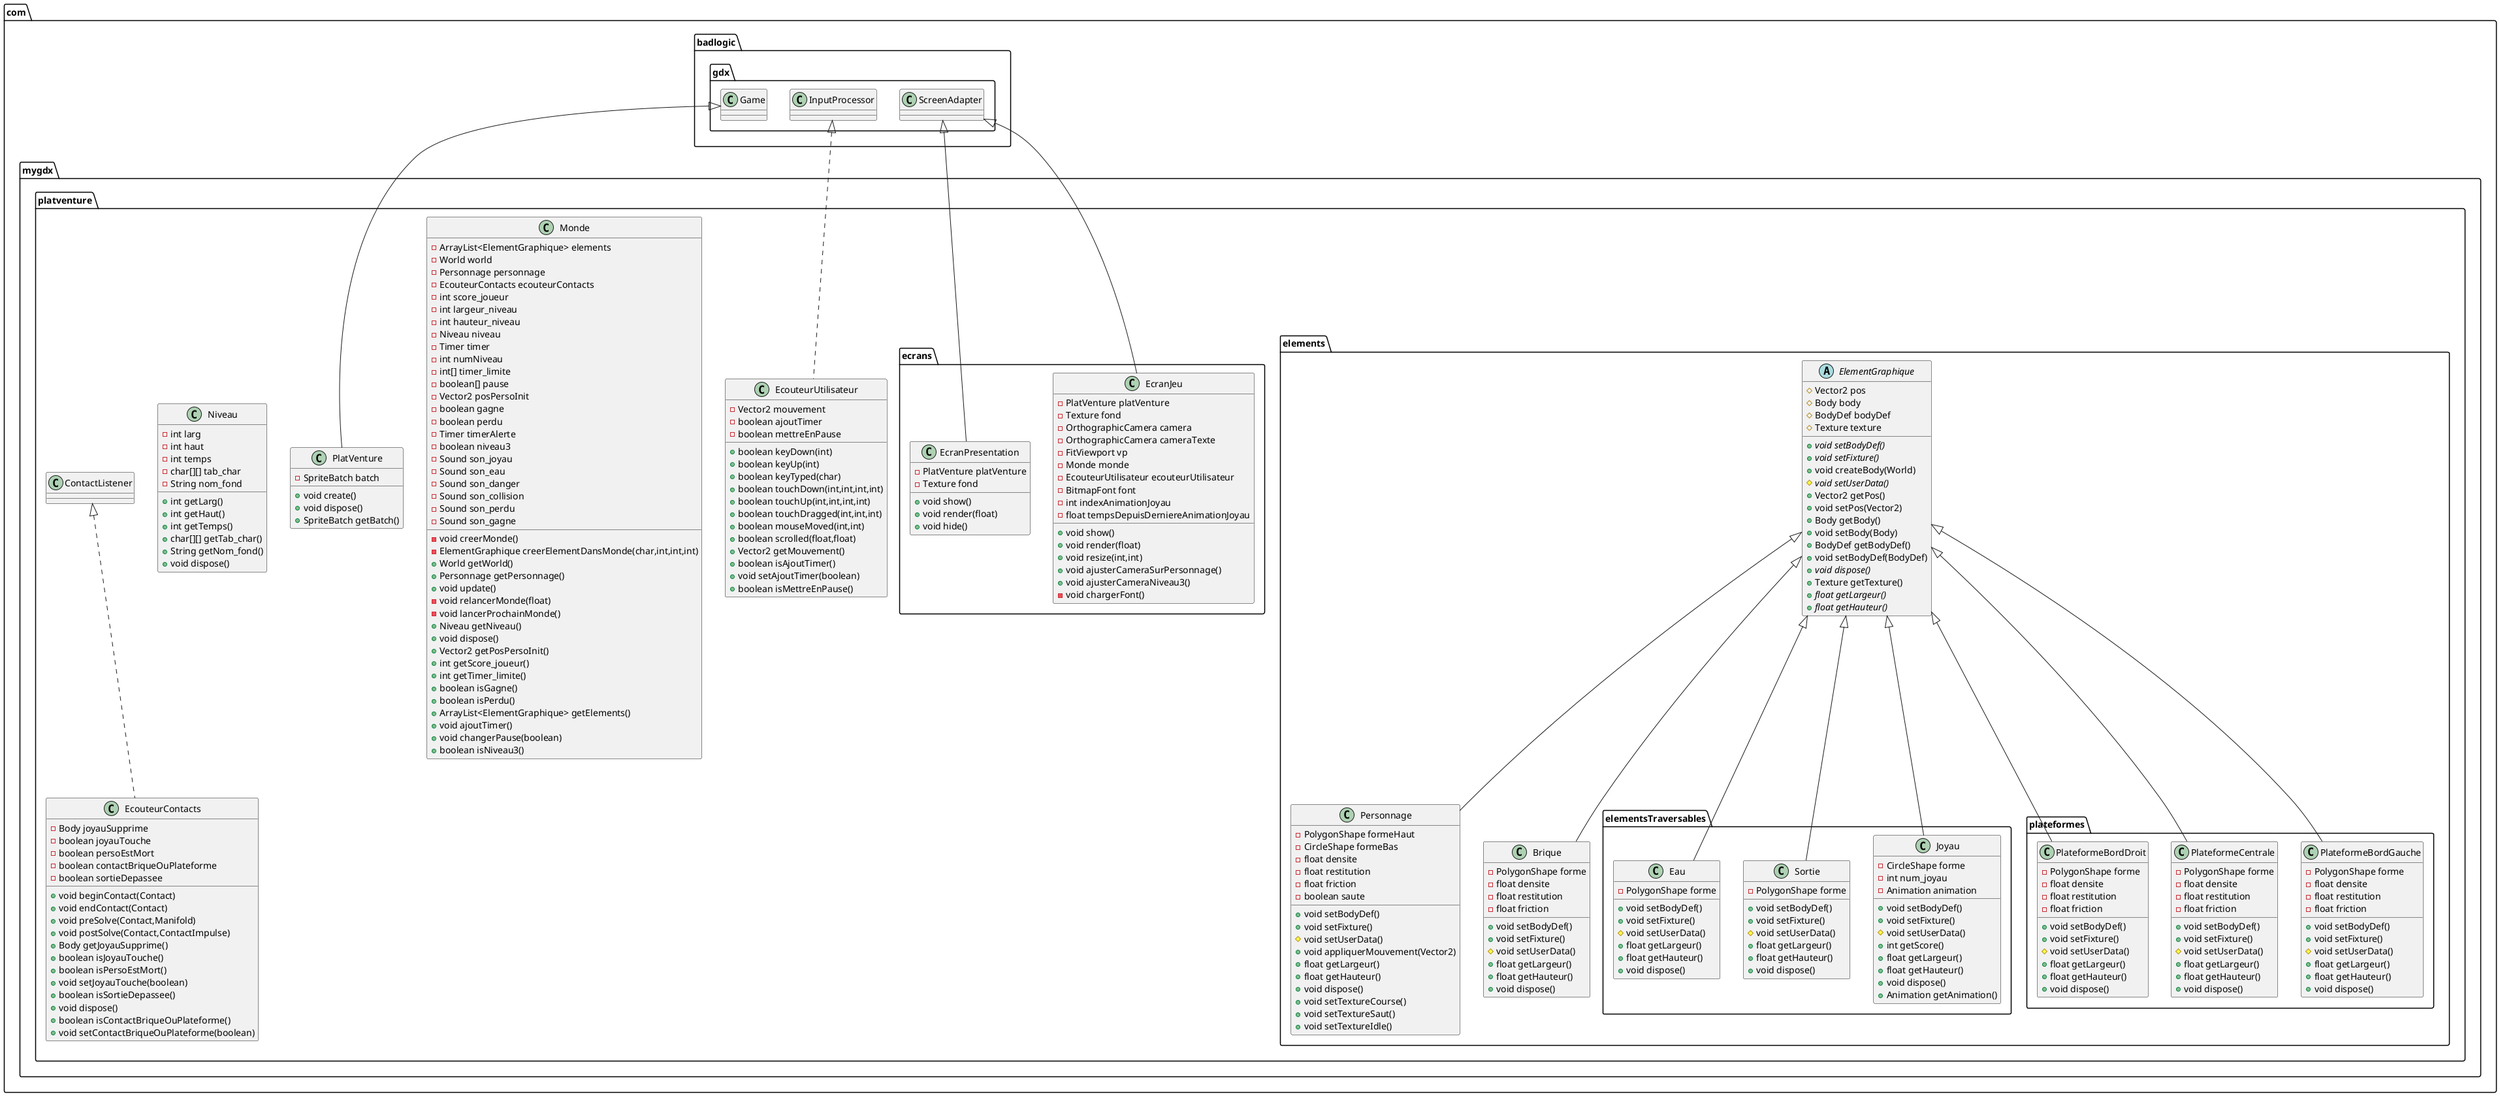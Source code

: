 @startuml
class com.mygdx.platventure.EcouteurContacts {
- Body joyauSupprime
- boolean joyauTouche
- boolean persoEstMort
- boolean contactBriqueOuPlateforme
- boolean sortieDepassee
+ void beginContact(Contact)
+ void endContact(Contact)
+ void preSolve(Contact,Manifold)
+ void postSolve(Contact,ContactImpulse)
+ Body getJoyauSupprime()
+ boolean isJoyauTouche()
+ boolean isPersoEstMort()
+ void setJoyauTouche(boolean)
+ boolean isSortieDepassee()
+ void dispose()
+ boolean isContactBriqueOuPlateforme()
+ void setContactBriqueOuPlateforme(boolean)
}
class com.mygdx.platventure.elements.Personnage {
- PolygonShape formeHaut
- CircleShape formeBas
- float densite
- float restitution
- float friction
- boolean saute
+ void setBodyDef()
+ void setFixture()
# void setUserData()
+ void appliquerMouvement(Vector2)
+ float getLargeur()
+ float getHauteur()
+ void dispose()
+ void setTextureCourse()
+ void setTextureSaut()
+ void setTextureIdle()
}
class com.mygdx.platventure.elements.elementsTraversables.Joyau {
- CircleShape forme
- int num_joyau
- Animation animation
+ void setBodyDef()
+ void setFixture()
# void setUserData()
+ int getScore()
+ float getLargeur()
+ float getHauteur()
+ void dispose()
+ Animation getAnimation()
}
abstract class com.mygdx.platventure.elements.ElementGraphique {
# Vector2 pos
# Body body
# BodyDef bodyDef
# Texture texture
+ {abstract}void setBodyDef()
+ {abstract}void setFixture()
+ void createBody(World)
# {abstract}void setUserData()
+ Vector2 getPos()
+ void setPos(Vector2)
+ Body getBody()
+ void setBody(Body)
+ BodyDef getBodyDef()
+ void setBodyDef(BodyDef)
+ {abstract}void dispose()
+ Texture getTexture()
+ {abstract}float getLargeur()
+ {abstract}float getHauteur()
}
class com.mygdx.platventure.elements.Brique {
- PolygonShape forme
- float densite
- float restitution
- float friction
+ void setBodyDef()
+ void setFixture()
# void setUserData()
+ float getLargeur()
+ float getHauteur()
+ void dispose()
}
class com.mygdx.platventure.EcouteurUtilisateur {
- Vector2 mouvement
- boolean ajoutTimer
- boolean mettreEnPause
+ boolean keyDown(int)
+ boolean keyUp(int)
+ boolean keyTyped(char)
+ boolean touchDown(int,int,int,int)
+ boolean touchUp(int,int,int,int)
+ boolean touchDragged(int,int,int)
+ boolean mouseMoved(int,int)
+ boolean scrolled(float,float)
+ Vector2 getMouvement()
+ boolean isAjoutTimer()
+ void setAjoutTimer(boolean)
+ boolean isMettreEnPause()
}
class com.mygdx.platventure.ecrans.EcranJeu {
- PlatVenture platVenture
- Texture fond
- OrthographicCamera camera
- OrthographicCamera cameraTexte
- FitViewport vp
- Monde monde
- EcouteurUtilisateur ecouteurUtilisateur
- BitmapFont font
- int indexAnimationJoyau
- float tempsDepuisDerniereAnimationJoyau
+ void show()
+ void render(float)
+ void resize(int,int)
+ void ajusterCameraSurPersonnage()
+ void ajusterCameraNiveau3()
- void chargerFont()
}
class com.mygdx.platventure.Monde {
- ArrayList<ElementGraphique> elements
- World world
- Personnage personnage
- EcouteurContacts ecouteurContacts
- int score_joueur
- int largeur_niveau
- int hauteur_niveau
- Niveau niveau
- Timer timer
- int numNiveau
- int[] timer_limite
- boolean[] pause
- Vector2 posPersoInit
- boolean gagne
- boolean perdu
- Timer timerAlerte
- boolean niveau3
- Sound son_joyau
- Sound son_eau
- Sound son_danger
- Sound son_collision
- Sound son_perdu
- Sound son_gagne
- void creerMonde()
- ElementGraphique creerElementDansMonde(char,int,int,int)
+ World getWorld()
+ Personnage getPersonnage()
+ void update()
- void relancerMonde(float)
- void lancerProchainMonde()
+ Niveau getNiveau()
+ void dispose()
+ Vector2 getPosPersoInit()
+ int getScore_joueur()
+ int getTimer_limite()
+ boolean isGagne()
+ boolean isPerdu()
+ ArrayList<ElementGraphique> getElements()
+ void ajoutTimer()
+ void changerPause(boolean)
+ boolean isNiveau3()
}
class com.mygdx.platventure.elements.plateformes.PlateformeBordGauche {
- PolygonShape forme
- float densite
- float restitution
- float friction
+ void setBodyDef()
+ void setFixture()
# void setUserData()
+ float getLargeur()
+ float getHauteur()
+ void dispose()
}
class com.mygdx.platventure.PlatVenture {
- SpriteBatch batch
+ void create()
+ void dispose()
+ SpriteBatch getBatch()
}
class com.mygdx.platventure.elements.plateformes.PlateformeCentrale {
- PolygonShape forme
- float densite
- float restitution
- float friction
+ void setBodyDef()
+ void setFixture()
# void setUserData()
+ float getLargeur()
+ float getHauteur()
+ void dispose()
}
class com.mygdx.platventure.ecrans.EcranPresentation {
- PlatVenture platVenture
- Texture fond
+ void show()
+ void render(float)
+ void hide()
}
class com.mygdx.platventure.Niveau {
- int larg
- int haut
- int temps
- char[][] tab_char
- String nom_fond
+ int getLarg()
+ int getHaut()
+ int getTemps()
+ char[][] getTab_char()
+ String getNom_fond()
+ void dispose()
}
class com.mygdx.platventure.elements.elementsTraversables.Sortie {
- PolygonShape forme
+ void setBodyDef()
+ void setFixture()
# void setUserData()
+ float getLargeur()
+ float getHauteur()
+ void dispose()
}
class com.mygdx.platventure.elements.elementsTraversables.Eau {
- PolygonShape forme
+ void setBodyDef()
+ void setFixture()
# void setUserData()
+ float getLargeur()
+ float getHauteur()
+ void dispose()
}
class com.mygdx.platventure.elements.plateformes.PlateformeBordDroit {
- PolygonShape forme
- float densite
- float restitution
- float friction
+ void setBodyDef()
+ void setFixture()
# void setUserData()
+ float getLargeur()
+ float getHauteur()
+ void dispose()
}


com.mygdx.platventure.ContactListener <|.. com.mygdx.platventure.EcouteurContacts
com.mygdx.platventure.elements.ElementGraphique <|-- com.mygdx.platventure.elements.Personnage
com.mygdx.platventure.elements.ElementGraphique <|-- com.mygdx.platventure.elements.elementsTraversables.Joyau
com.mygdx.platventure.elements.ElementGraphique <|-- com.mygdx.platventure.elements.Brique
com.badlogic.gdx.InputProcessor <|.. com.mygdx.platventure.EcouteurUtilisateur
com.badlogic.gdx.ScreenAdapter <|-- com.mygdx.platventure.ecrans.EcranJeu
com.mygdx.platventure.elements.ElementGraphique <|-- com.mygdx.platventure.elements.plateformes.PlateformeBordGauche
com.badlogic.gdx.Game <|-- com.mygdx.platventure.PlatVenture
com.mygdx.platventure.elements.ElementGraphique <|-- com.mygdx.platventure.elements.plateformes.PlateformeCentrale
com.badlogic.gdx.ScreenAdapter <|-- com.mygdx.platventure.ecrans.EcranPresentation
com.mygdx.platventure.elements.ElementGraphique <|-- com.mygdx.platventure.elements.elementsTraversables.Sortie
com.mygdx.platventure.elements.ElementGraphique <|-- com.mygdx.platventure.elements.elementsTraversables.Eau
com.mygdx.platventure.elements.ElementGraphique <|-- com.mygdx.platventure.elements.plateformes.PlateformeBordDroit
@enduml